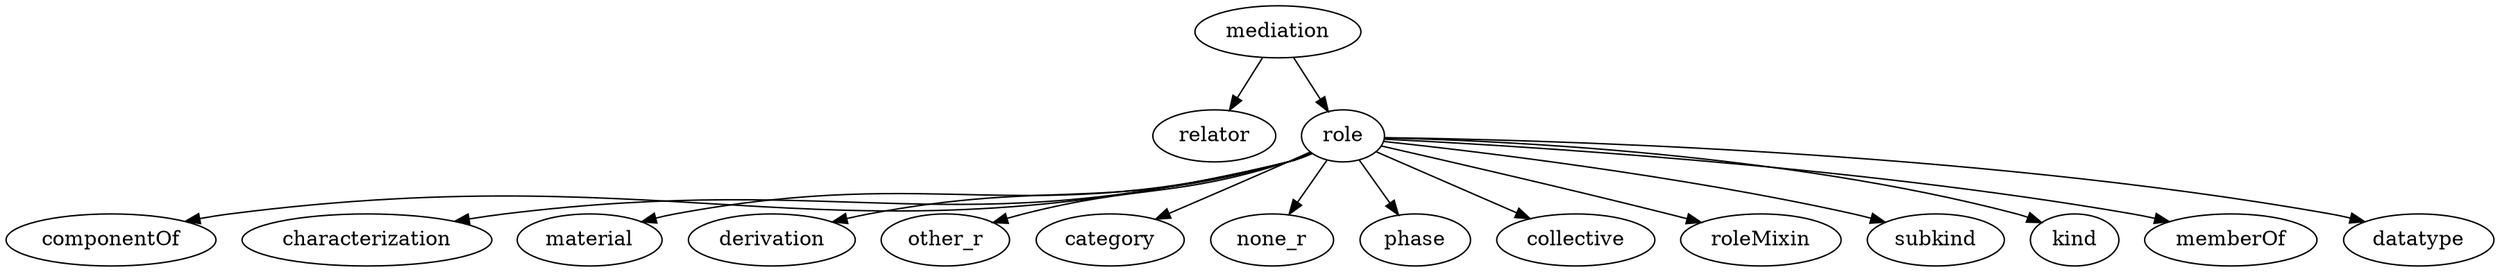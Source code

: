 strict digraph  {
mediation;
relator;
role;
componentOf;
characterization;
material;
derivation;
other_r;
category;
none_r;
phase;
collective;
roleMixin;
subkind;
kind;
memberOf;
datatype;
mediation -> relator;
mediation -> role;
role -> componentOf;
role -> characterization;
role -> material;
role -> derivation;
role -> other_r;
role -> category;
role -> none_r;
role -> phase;
role -> collective;
role -> roleMixin;
role -> subkind;
role -> kind;
role -> memberOf;
role -> datatype;
}
